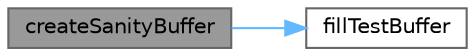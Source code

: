 digraph "createSanityBuffer"
{
 // LATEX_PDF_SIZE
  bgcolor="transparent";
  edge [fontname=Helvetica,fontsize=10,labelfontname=Helvetica,labelfontsize=10];
  node [fontname=Helvetica,fontsize=10,shape=box,height=0.2,width=0.4];
  rankdir="LR";
  Node1 [id="Node000001",label="createSanityBuffer",height=0.2,width=0.4,color="gray40", fillcolor="grey60", style="filled", fontcolor="black",tooltip=" "];
  Node1 -> Node2 [id="edge1_Node000001_Node000002",color="steelblue1",style="solid",tooltip=" "];
  Node2 [id="Node000002",label="fillTestBuffer",height=0.2,width=0.4,color="grey40", fillcolor="white", style="filled",URL="$sanity__test__vectors__generator_8c.html#aed8f6a563f19c338abf1aca022445c45",tooltip=" "];
}
